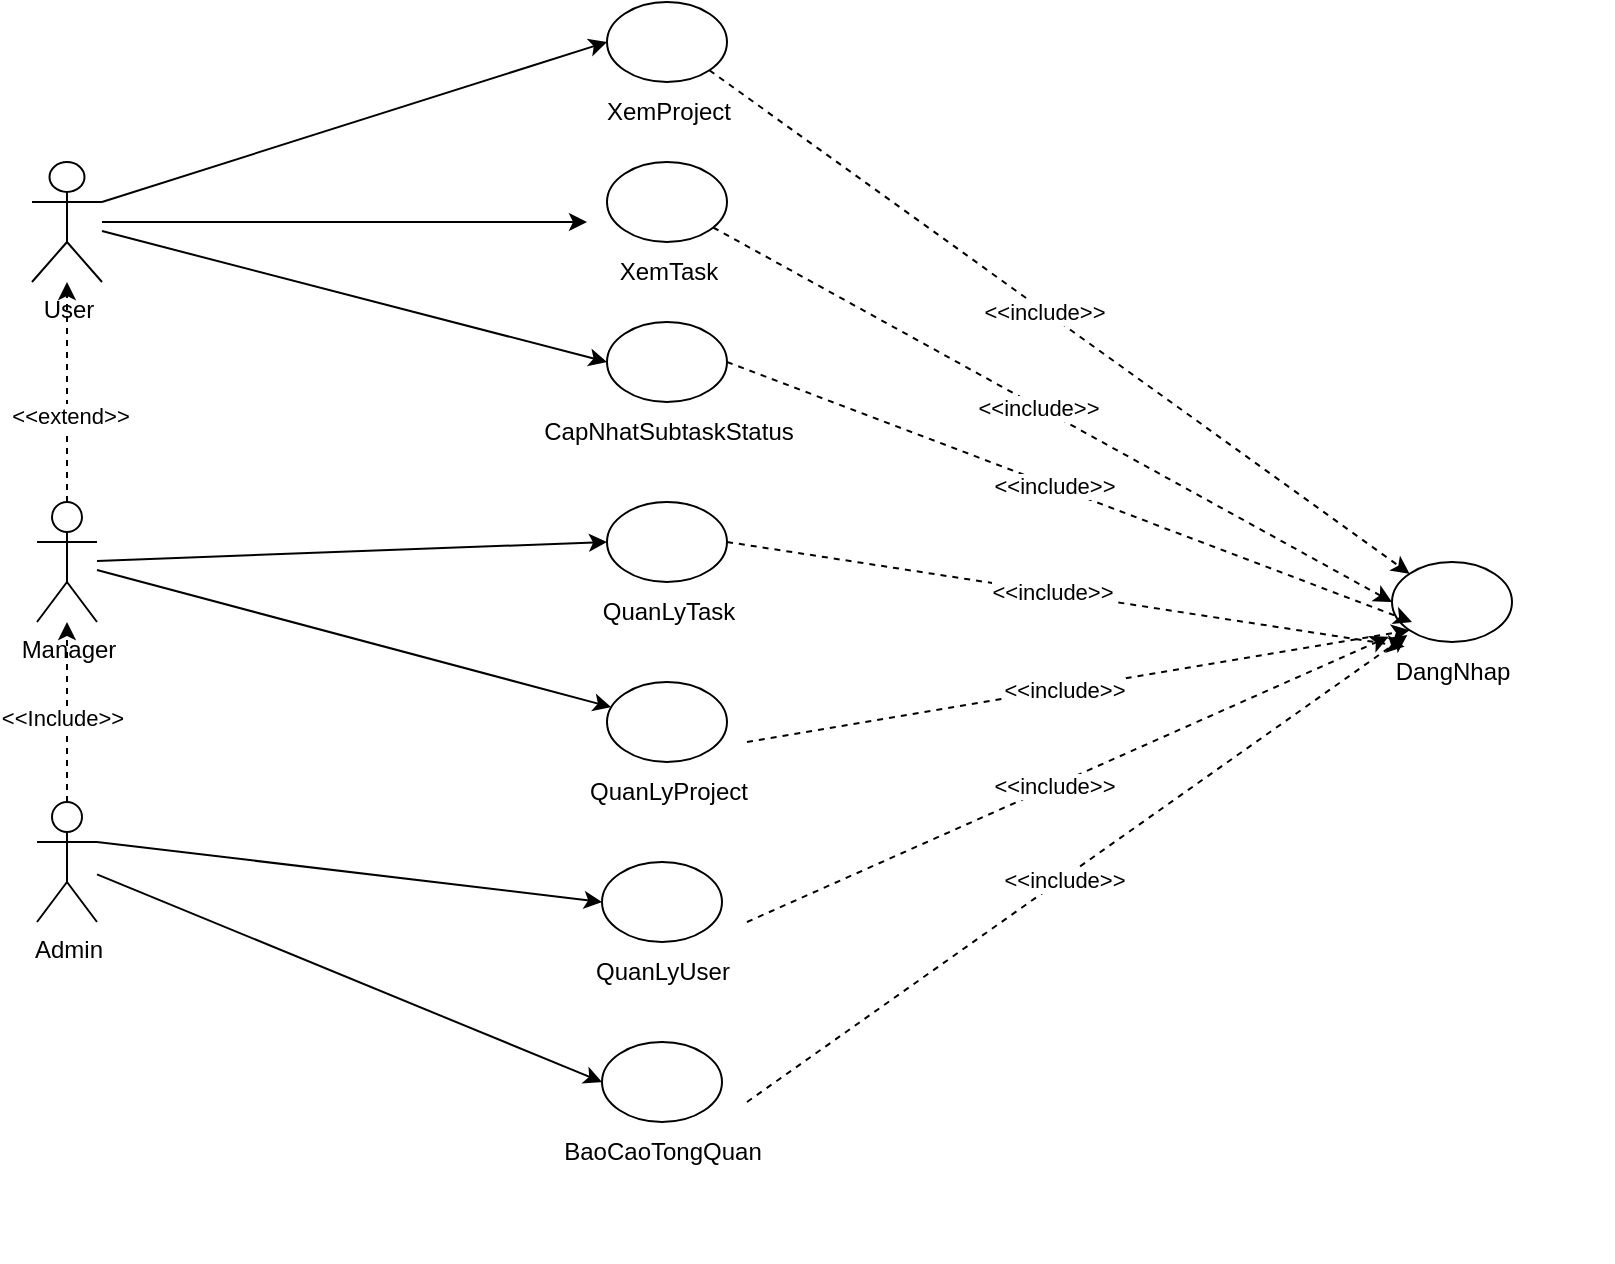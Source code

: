 <mxfile version="26.2.12" pages="6">
  <diagram name="UC Tong Quat" id="9S1R43ozROQuWy4DLPcr">
    <mxGraphModel dx="1228" dy="638" grid="1" gridSize="10" guides="1" tooltips="1" connect="1" arrows="1" fold="1" page="1" pageScale="1" pageWidth="850" pageHeight="1100" math="0" shadow="0">
      <root>
        <mxCell id="0" />
        <mxCell id="1" parent="0" />
        <mxCell id="YaOsJ1xMAbOL_Ha8P3YV-18" value="" style="group" vertex="1" connectable="0" parent="1">
          <mxGeometry x="750" y="320" width="160" height="70" as="geometry" />
        </mxCell>
        <mxCell id="YaOsJ1xMAbOL_Ha8P3YV-19" value="" style="ellipse;whiteSpace=wrap;html=1;" vertex="1" parent="YaOsJ1xMAbOL_Ha8P3YV-18">
          <mxGeometry x="50" width="60" height="40" as="geometry" />
        </mxCell>
        <mxCell id="YaOsJ1xMAbOL_Ha8P3YV-20" value="DangNhap" style="text;html=1;align=center;verticalAlign=middle;resizable=0;points=[];autosize=1;strokeColor=none;fillColor=none;" vertex="1" parent="YaOsJ1xMAbOL_Ha8P3YV-18">
          <mxGeometry x="40" y="40" width="80" height="30" as="geometry" />
        </mxCell>
        <mxCell id="YaOsJ1xMAbOL_Ha8P3YV-8" value="" style="edgeStyle=orthogonalEdgeStyle;rounded=0;orthogonalLoop=1;jettySize=auto;html=1;dashed=1;" edge="1" parent="1" source="YaOsJ1xMAbOL_Ha8P3YV-1" target="YaOsJ1xMAbOL_Ha8P3YV-2">
          <mxGeometry relative="1" as="geometry" />
        </mxCell>
        <mxCell id="YaOsJ1xMAbOL_Ha8P3YV-11" value="&amp;lt;&amp;lt;Include&amp;gt;&amp;gt;" style="edgeLabel;html=1;align=center;verticalAlign=middle;resizable=0;points=[];" vertex="1" connectable="0" parent="YaOsJ1xMAbOL_Ha8P3YV-8">
          <mxGeometry x="-0.067" y="3" relative="1" as="geometry">
            <mxPoint as="offset" />
          </mxGeometry>
        </mxCell>
        <mxCell id="YaOsJ1xMAbOL_Ha8P3YV-1" value="Admin&lt;div&gt;&lt;br&gt;&lt;/div&gt;" style="shape=umlActor;verticalLabelPosition=bottom;verticalAlign=top;html=1;outlineConnect=0;" vertex="1" parent="1">
          <mxGeometry x="122.5" y="440" width="30" height="60" as="geometry" />
        </mxCell>
        <mxCell id="YaOsJ1xMAbOL_Ha8P3YV-9" value="" style="edgeStyle=orthogonalEdgeStyle;rounded=0;orthogonalLoop=1;jettySize=auto;html=1;dashed=1;" edge="1" parent="1" source="YaOsJ1xMAbOL_Ha8P3YV-2" target="YaOsJ1xMAbOL_Ha8P3YV-3">
          <mxGeometry relative="1" as="geometry" />
        </mxCell>
        <mxCell id="YaOsJ1xMAbOL_Ha8P3YV-12" value="&amp;lt;&amp;lt;extend&amp;gt;&amp;gt;" style="edgeLabel;html=1;align=center;verticalAlign=middle;resizable=0;points=[];" vertex="1" connectable="0" parent="YaOsJ1xMAbOL_Ha8P3YV-9">
          <mxGeometry x="-0.222" y="-1" relative="1" as="geometry">
            <mxPoint as="offset" />
          </mxGeometry>
        </mxCell>
        <mxCell id="YaOsJ1xMAbOL_Ha8P3YV-2" value="Manager" style="shape=umlActor;verticalLabelPosition=bottom;verticalAlign=top;html=1;outlineConnect=0;" vertex="1" parent="1">
          <mxGeometry x="122.5" y="290" width="30" height="60" as="geometry" />
        </mxCell>
        <mxCell id="YaOsJ1xMAbOL_Ha8P3YV-3" value="User" style="shape=umlActor;verticalLabelPosition=bottom;verticalAlign=top;html=1;outlineConnect=0;" vertex="1" parent="1">
          <mxGeometry x="120" y="120" width="35" height="60" as="geometry" />
        </mxCell>
        <mxCell id="YaOsJ1xMAbOL_Ha8P3YV-17" value="" style="group;flipH=0;flipV=0;" vertex="1" connectable="0" parent="1">
          <mxGeometry x="357.5" y="40" width="160" height="70" as="geometry" />
        </mxCell>
        <mxCell id="YaOsJ1xMAbOL_Ha8P3YV-15" value="" style="ellipse;whiteSpace=wrap;html=1;" vertex="1" parent="YaOsJ1xMAbOL_Ha8P3YV-17">
          <mxGeometry x="50" width="60" height="40" as="geometry" />
        </mxCell>
        <mxCell id="YaOsJ1xMAbOL_Ha8P3YV-16" value="XemProject" style="text;html=1;align=center;verticalAlign=middle;resizable=0;points=[];autosize=1;strokeColor=none;fillColor=none;" vertex="1" parent="YaOsJ1xMAbOL_Ha8P3YV-17">
          <mxGeometry x="35" y="40" width="90" height="30" as="geometry" />
        </mxCell>
        <mxCell id="YaOsJ1xMAbOL_Ha8P3YV-27" value="" style="group;flipH=0;flipV=0;" vertex="1" connectable="0" parent="1">
          <mxGeometry x="357.5" y="120" width="180" height="70" as="geometry" />
        </mxCell>
        <mxCell id="YaOsJ1xMAbOL_Ha8P3YV-28" value="" style="ellipse;whiteSpace=wrap;html=1;" vertex="1" parent="YaOsJ1xMAbOL_Ha8P3YV-27">
          <mxGeometry x="50" width="60" height="40" as="geometry" />
        </mxCell>
        <mxCell id="YaOsJ1xMAbOL_Ha8P3YV-29" value="XemTask" style="text;html=1;align=center;verticalAlign=middle;resizable=0;points=[];autosize=1;strokeColor=none;fillColor=none;" vertex="1" parent="YaOsJ1xMAbOL_Ha8P3YV-27">
          <mxGeometry x="45" y="40" width="70" height="30" as="geometry" />
        </mxCell>
        <mxCell id="YaOsJ1xMAbOL_Ha8P3YV-33" value="" style="group" vertex="1" connectable="0" parent="1">
          <mxGeometry x="357.5" y="380" width="160" height="70" as="geometry" />
        </mxCell>
        <mxCell id="YaOsJ1xMAbOL_Ha8P3YV-34" value="" style="ellipse;whiteSpace=wrap;html=1;" vertex="1" parent="YaOsJ1xMAbOL_Ha8P3YV-33">
          <mxGeometry x="50" width="60" height="40" as="geometry" />
        </mxCell>
        <mxCell id="YaOsJ1xMAbOL_Ha8P3YV-35" value="QuanLyProject" style="text;html=1;align=center;verticalAlign=middle;resizable=0;points=[];autosize=1;strokeColor=none;fillColor=none;" vertex="1" parent="YaOsJ1xMAbOL_Ha8P3YV-33">
          <mxGeometry x="30" y="40" width="100" height="30" as="geometry" />
        </mxCell>
        <mxCell id="YaOsJ1xMAbOL_Ha8P3YV-39" value="" style="group" vertex="1" connectable="0" parent="1">
          <mxGeometry x="355" y="560" width="160" height="110" as="geometry" />
        </mxCell>
        <mxCell id="YaOsJ1xMAbOL_Ha8P3YV-40" value="" style="ellipse;whiteSpace=wrap;html=1;" vertex="1" parent="YaOsJ1xMAbOL_Ha8P3YV-39">
          <mxGeometry x="50" width="60" height="40" as="geometry" />
        </mxCell>
        <mxCell id="YaOsJ1xMAbOL_Ha8P3YV-41" value="BaoCaoTongQuan" style="text;html=1;align=center;verticalAlign=middle;resizable=0;points=[];autosize=1;strokeColor=none;fillColor=none;" vertex="1" parent="YaOsJ1xMAbOL_Ha8P3YV-39">
          <mxGeometry x="20" y="40" width="120" height="30" as="geometry" />
        </mxCell>
        <mxCell id="YaOsJ1xMAbOL_Ha8P3YV-45" value="" style="group" vertex="1" connectable="0" parent="1">
          <mxGeometry x="357.5" y="290" width="160" height="70" as="geometry" />
        </mxCell>
        <mxCell id="YaOsJ1xMAbOL_Ha8P3YV-46" value="" style="ellipse;whiteSpace=wrap;html=1;" vertex="1" parent="YaOsJ1xMAbOL_Ha8P3YV-45">
          <mxGeometry x="50" width="60" height="40" as="geometry" />
        </mxCell>
        <mxCell id="YaOsJ1xMAbOL_Ha8P3YV-47" value="QuanLyTask" style="text;html=1;align=center;verticalAlign=middle;resizable=0;points=[];autosize=1;strokeColor=none;fillColor=none;" vertex="1" parent="YaOsJ1xMAbOL_Ha8P3YV-45">
          <mxGeometry x="35" y="40" width="90" height="30" as="geometry" />
        </mxCell>
        <mxCell id="YaOsJ1xMAbOL_Ha8P3YV-30" value="" style="group" vertex="1" connectable="0" parent="1">
          <mxGeometry x="355" y="470" width="160" height="70" as="geometry" />
        </mxCell>
        <mxCell id="YaOsJ1xMAbOL_Ha8P3YV-31" value="" style="ellipse;whiteSpace=wrap;html=1;" vertex="1" parent="YaOsJ1xMAbOL_Ha8P3YV-30">
          <mxGeometry x="50" width="60" height="40" as="geometry" />
        </mxCell>
        <mxCell id="YaOsJ1xMAbOL_Ha8P3YV-32" value="QuanLyUser" style="text;html=1;align=center;verticalAlign=middle;resizable=0;points=[];autosize=1;strokeColor=none;fillColor=none;" vertex="1" parent="YaOsJ1xMAbOL_Ha8P3YV-30">
          <mxGeometry x="35" y="40" width="90" height="30" as="geometry" />
        </mxCell>
        <mxCell id="YaOsJ1xMAbOL_Ha8P3YV-53" value="" style="endArrow=classic;html=1;rounded=0;exitX=1;exitY=0.333;exitDx=0;exitDy=0;exitPerimeter=0;" edge="1" parent="1" source="YaOsJ1xMAbOL_Ha8P3YV-3">
          <mxGeometry width="50" height="50" relative="1" as="geometry">
            <mxPoint x="167.5" y="150" as="sourcePoint" />
            <mxPoint x="407.5" y="60" as="targetPoint" />
          </mxGeometry>
        </mxCell>
        <mxCell id="YaOsJ1xMAbOL_Ha8P3YV-54" value="" style="endArrow=classic;html=1;rounded=0;" edge="1" parent="1" source="YaOsJ1xMAbOL_Ha8P3YV-3">
          <mxGeometry width="50" height="50" relative="1" as="geometry">
            <mxPoint x="167.5" y="160" as="sourcePoint" />
            <mxPoint x="397.5" y="150" as="targetPoint" />
          </mxGeometry>
        </mxCell>
        <mxCell id="YaOsJ1xMAbOL_Ha8P3YV-55" value="" style="endArrow=classic;html=1;rounded=0;entryX=0;entryY=0.5;entryDx=0;entryDy=0;" edge="1" parent="1" source="YaOsJ1xMAbOL_Ha8P3YV-2" target="YaOsJ1xMAbOL_Ha8P3YV-46">
          <mxGeometry width="50" height="50" relative="1" as="geometry">
            <mxPoint x="167.5" y="380" as="sourcePoint" />
            <mxPoint x="410" y="410" as="targetPoint" />
          </mxGeometry>
        </mxCell>
        <mxCell id="YaOsJ1xMAbOL_Ha8P3YV-56" value="" style="endArrow=classic;html=1;rounded=0;" edge="1" parent="1" source="YaOsJ1xMAbOL_Ha8P3YV-2" target="YaOsJ1xMAbOL_Ha8P3YV-34">
          <mxGeometry width="50" height="50" relative="1" as="geometry">
            <mxPoint x="167.5" y="390" as="sourcePoint" />
            <mxPoint x="410" y="500" as="targetPoint" />
          </mxGeometry>
        </mxCell>
        <mxCell id="YaOsJ1xMAbOL_Ha8P3YV-59" value="" style="endArrow=classic;html=1;rounded=0;entryX=0;entryY=0.5;entryDx=0;entryDy=0;exitX=1;exitY=0.333;exitDx=0;exitDy=0;exitPerimeter=0;" edge="1" parent="1" source="YaOsJ1xMAbOL_Ha8P3YV-1" target="YaOsJ1xMAbOL_Ha8P3YV-31">
          <mxGeometry width="50" height="50" relative="1" as="geometry">
            <mxPoint x="157.5" y="640" as="sourcePoint" />
            <mxPoint x="397.5" y="590" as="targetPoint" />
          </mxGeometry>
        </mxCell>
        <mxCell id="YaOsJ1xMAbOL_Ha8P3YV-60" value="" style="endArrow=classic;html=1;rounded=0;entryX=0;entryY=0.5;entryDx=0;entryDy=0;" edge="1" parent="1" source="YaOsJ1xMAbOL_Ha8P3YV-1" target="YaOsJ1xMAbOL_Ha8P3YV-40">
          <mxGeometry width="50" height="50" relative="1" as="geometry">
            <mxPoint x="157.5" y="650" as="sourcePoint" />
            <mxPoint x="387.5" y="690" as="targetPoint" />
          </mxGeometry>
        </mxCell>
        <mxCell id="YaOsJ1xMAbOL_Ha8P3YV-61" value="" style="endArrow=classic;html=1;rounded=0;dashed=1;entryX=0;entryY=0;entryDx=0;entryDy=0;exitX=1;exitY=1;exitDx=0;exitDy=0;" edge="1" parent="1" source="YaOsJ1xMAbOL_Ha8P3YV-15" target="YaOsJ1xMAbOL_Ha8P3YV-19">
          <mxGeometry width="50" height="50" relative="1" as="geometry">
            <mxPoint x="477.5" y="70" as="sourcePoint" />
            <mxPoint x="717.5" y="360" as="targetPoint" />
          </mxGeometry>
        </mxCell>
        <mxCell id="YaOsJ1xMAbOL_Ha8P3YV-63" value="&amp;lt;&amp;lt;include&amp;gt;&amp;gt;" style="edgeLabel;html=1;align=center;verticalAlign=middle;resizable=0;points=[];" vertex="1" connectable="0" parent="YaOsJ1xMAbOL_Ha8P3YV-61">
          <mxGeometry x="-0.044" relative="1" as="geometry">
            <mxPoint as="offset" />
          </mxGeometry>
        </mxCell>
        <mxCell id="YaOsJ1xMAbOL_Ha8P3YV-64" value="" style="endArrow=classic;html=1;rounded=0;dashed=1;entryX=0;entryY=0.5;entryDx=0;entryDy=0;" edge="1" parent="1" source="YaOsJ1xMAbOL_Ha8P3YV-28" target="YaOsJ1xMAbOL_Ha8P3YV-19">
          <mxGeometry width="50" height="50" relative="1" as="geometry">
            <mxPoint x="477.5" y="140" as="sourcePoint" />
            <mxPoint x="727.5" y="370" as="targetPoint" />
          </mxGeometry>
        </mxCell>
        <mxCell id="YaOsJ1xMAbOL_Ha8P3YV-65" value="&amp;lt;&amp;lt;include&amp;gt;&amp;gt;" style="edgeLabel;html=1;align=center;verticalAlign=middle;resizable=0;points=[];" vertex="1" connectable="0" parent="YaOsJ1xMAbOL_Ha8P3YV-64">
          <mxGeometry x="-0.044" relative="1" as="geometry">
            <mxPoint as="offset" />
          </mxGeometry>
        </mxCell>
        <mxCell id="YaOsJ1xMAbOL_Ha8P3YV-70" value="" style="endArrow=classic;html=1;rounded=0;dashed=1;entryX=0;entryY=1;entryDx=0;entryDy=0;" edge="1" parent="1" target="YaOsJ1xMAbOL_Ha8P3YV-19">
          <mxGeometry width="50" height="50" relative="1" as="geometry">
            <mxPoint x="477.5" y="410" as="sourcePoint" />
            <mxPoint x="757.5" y="400" as="targetPoint" />
          </mxGeometry>
        </mxCell>
        <mxCell id="YaOsJ1xMAbOL_Ha8P3YV-71" value="&amp;lt;&amp;lt;include&amp;gt;&amp;gt;" style="edgeLabel;html=1;align=center;verticalAlign=middle;resizable=0;points=[];" vertex="1" connectable="0" parent="YaOsJ1xMAbOL_Ha8P3YV-70">
          <mxGeometry x="-0.044" relative="1" as="geometry">
            <mxPoint as="offset" />
          </mxGeometry>
        </mxCell>
        <mxCell id="YaOsJ1xMAbOL_Ha8P3YV-72" value="" style="endArrow=classic;html=1;rounded=0;dashed=1;entryX=0.103;entryY=-0.086;entryDx=0;entryDy=0;entryPerimeter=0;" edge="1" parent="1" target="YaOsJ1xMAbOL_Ha8P3YV-20">
          <mxGeometry width="50" height="50" relative="1" as="geometry">
            <mxPoint x="477.5" y="500" as="sourcePoint" />
            <mxPoint x="767.5" y="410" as="targetPoint" />
          </mxGeometry>
        </mxCell>
        <mxCell id="YaOsJ1xMAbOL_Ha8P3YV-73" value="&amp;lt;&amp;lt;include&amp;gt;&amp;gt;" style="edgeLabel;html=1;align=center;verticalAlign=middle;resizable=0;points=[];" vertex="1" connectable="0" parent="YaOsJ1xMAbOL_Ha8P3YV-72">
          <mxGeometry x="-0.044" relative="1" as="geometry">
            <mxPoint as="offset" />
          </mxGeometry>
        </mxCell>
        <mxCell id="YaOsJ1xMAbOL_Ha8P3YV-74" value="" style="endArrow=classic;html=1;rounded=0;dashed=1;entryX=0.221;entryY=-0.118;entryDx=0;entryDy=0;entryPerimeter=0;" edge="1" parent="1" target="YaOsJ1xMAbOL_Ha8P3YV-20">
          <mxGeometry width="50" height="50" relative="1" as="geometry">
            <mxPoint x="477.5" y="590" as="sourcePoint" />
            <mxPoint x="777.5" y="420" as="targetPoint" />
          </mxGeometry>
        </mxCell>
        <mxCell id="YaOsJ1xMAbOL_Ha8P3YV-75" value="&amp;lt;&amp;lt;include&amp;gt;&amp;gt;" style="edgeLabel;html=1;align=center;verticalAlign=middle;resizable=0;points=[];" vertex="1" connectable="0" parent="YaOsJ1xMAbOL_Ha8P3YV-74">
          <mxGeometry x="-0.044" relative="1" as="geometry">
            <mxPoint as="offset" />
          </mxGeometry>
        </mxCell>
        <mxCell id="YaOsJ1xMAbOL_Ha8P3YV-76" value="" style="endArrow=classic;html=1;rounded=0;dashed=1;entryX=0.204;entryY=0.078;entryDx=0;entryDy=0;entryPerimeter=0;exitX=1;exitY=0.5;exitDx=0;exitDy=0;" edge="1" parent="1" source="YaOsJ1xMAbOL_Ha8P3YV-46" target="YaOsJ1xMAbOL_Ha8P3YV-20">
          <mxGeometry width="50" height="50" relative="1" as="geometry">
            <mxPoint x="477.5" y="680.941" as="sourcePoint" />
            <mxPoint x="787.5" y="430" as="targetPoint" />
          </mxGeometry>
        </mxCell>
        <mxCell id="YaOsJ1xMAbOL_Ha8P3YV-77" value="&amp;lt;&amp;lt;include&amp;gt;&amp;gt;" style="edgeLabel;html=1;align=center;verticalAlign=middle;resizable=0;points=[];" vertex="1" connectable="0" parent="YaOsJ1xMAbOL_Ha8P3YV-76">
          <mxGeometry x="-0.044" relative="1" as="geometry">
            <mxPoint as="offset" />
          </mxGeometry>
        </mxCell>
        <mxCell id="x5jWwlEajEEI2-2rpGKw-1" value="" style="group;flipH=0;flipV=0;" vertex="1" connectable="0" parent="1">
          <mxGeometry x="357.5" y="200" width="180" height="70" as="geometry" />
        </mxCell>
        <mxCell id="x5jWwlEajEEI2-2rpGKw-2" value="" style="ellipse;whiteSpace=wrap;html=1;" vertex="1" parent="x5jWwlEajEEI2-2rpGKw-1">
          <mxGeometry x="50" width="60" height="40" as="geometry" />
        </mxCell>
        <mxCell id="x5jWwlEajEEI2-2rpGKw-3" value="CapNhatSubtaskStatus" style="text;html=1;align=center;verticalAlign=middle;resizable=0;points=[];autosize=1;strokeColor=none;fillColor=none;" vertex="1" parent="x5jWwlEajEEI2-2rpGKw-1">
          <mxGeometry x="5" y="40" width="150" height="30" as="geometry" />
        </mxCell>
        <mxCell id="x5jWwlEajEEI2-2rpGKw-4" value="" style="endArrow=classic;html=1;rounded=0;dashed=1;entryX=0;entryY=0.5;entryDx=0;entryDy=0;exitX=1;exitY=0.5;exitDx=0;exitDy=0;" edge="1" parent="1" source="x5jWwlEajEEI2-2rpGKw-2">
          <mxGeometry width="50" height="50" relative="1" as="geometry">
            <mxPoint x="471" y="163" as="sourcePoint" />
            <mxPoint x="810" y="350" as="targetPoint" />
          </mxGeometry>
        </mxCell>
        <mxCell id="x5jWwlEajEEI2-2rpGKw-5" value="&amp;lt;&amp;lt;include&amp;gt;&amp;gt;" style="edgeLabel;html=1;align=center;verticalAlign=middle;resizable=0;points=[];" vertex="1" connectable="0" parent="x5jWwlEajEEI2-2rpGKw-4">
          <mxGeometry x="-0.044" relative="1" as="geometry">
            <mxPoint as="offset" />
          </mxGeometry>
        </mxCell>
        <mxCell id="x5jWwlEajEEI2-2rpGKw-6" value="" style="endArrow=classic;html=1;rounded=0;entryX=0;entryY=0.5;entryDx=0;entryDy=0;" edge="1" parent="1" source="YaOsJ1xMAbOL_Ha8P3YV-3" target="x5jWwlEajEEI2-2rpGKw-2">
          <mxGeometry width="50" height="50" relative="1" as="geometry">
            <mxPoint x="165" y="160" as="sourcePoint" />
            <mxPoint x="407.5" y="160" as="targetPoint" />
          </mxGeometry>
        </mxCell>
      </root>
    </mxGraphModel>
  </diagram>
  <diagram id="GndlO12IzU0oHpE4Z7Wi" name="UC Chinh">
    <mxGraphModel dx="1044" dy="542" grid="1" gridSize="10" guides="1" tooltips="1" connect="1" arrows="1" fold="1" page="1" pageScale="1" pageWidth="850" pageHeight="1100" math="0" shadow="0">
      <root>
        <mxCell id="0" />
        <mxCell id="1" parent="0" />
        <mxCell id="INsdZp5M9OVW3Z2ed78_-1" value="" style="group" vertex="1" connectable="0" parent="1">
          <mxGeometry x="770" y="200" width="160" height="70" as="geometry" />
        </mxCell>
        <mxCell id="INsdZp5M9OVW3Z2ed78_-2" value="" style="ellipse;whiteSpace=wrap;html=1;" vertex="1" parent="INsdZp5M9OVW3Z2ed78_-1">
          <mxGeometry x="50" width="60" height="40" as="geometry" />
        </mxCell>
        <mxCell id="INsdZp5M9OVW3Z2ed78_-3" value="DangNhap" style="text;html=1;align=center;verticalAlign=middle;resizable=0;points=[];autosize=1;strokeColor=none;fillColor=none;" vertex="1" parent="INsdZp5M9OVW3Z2ed78_-1">
          <mxGeometry x="40" y="40" width="80" height="30" as="geometry" />
        </mxCell>
        <mxCell id="INsdZp5M9OVW3Z2ed78_-5" value="Admin&lt;div&gt;&lt;br&gt;&lt;/div&gt;" style="shape=umlActor;verticalLabelPosition=bottom;verticalAlign=top;html=1;outlineConnect=0;" vertex="1" parent="1">
          <mxGeometry x="119.5" y="300" width="30" height="60" as="geometry" />
        </mxCell>
        <mxCell id="INsdZp5M9OVW3Z2ed78_-6" value="Manager" style="shape=umlActor;verticalLabelPosition=bottom;verticalAlign=top;html=1;outlineConnect=0;" vertex="1" parent="1">
          <mxGeometry x="119.5" y="130" width="30" height="60" as="geometry" />
        </mxCell>
        <mxCell id="INsdZp5M9OVW3Z2ed78_-7" value="" style="group" vertex="1" connectable="0" parent="1">
          <mxGeometry x="357.5" y="190" width="160" height="70" as="geometry" />
        </mxCell>
        <mxCell id="INsdZp5M9OVW3Z2ed78_-8" value="" style="ellipse;whiteSpace=wrap;html=1;" vertex="1" parent="INsdZp5M9OVW3Z2ed78_-7">
          <mxGeometry x="50" width="60" height="40" as="geometry" />
        </mxCell>
        <mxCell id="INsdZp5M9OVW3Z2ed78_-9" value="QuanLyProject" style="text;html=1;align=center;verticalAlign=middle;resizable=0;points=[];autosize=1;strokeColor=none;fillColor=none;" vertex="1" parent="INsdZp5M9OVW3Z2ed78_-7">
          <mxGeometry x="30" y="40" width="100" height="30" as="geometry" />
        </mxCell>
        <mxCell id="INsdZp5M9OVW3Z2ed78_-10" value="" style="group" vertex="1" connectable="0" parent="1">
          <mxGeometry x="355" y="350" width="160" height="110" as="geometry" />
        </mxCell>
        <mxCell id="INsdZp5M9OVW3Z2ed78_-11" value="" style="ellipse;whiteSpace=wrap;html=1;" vertex="1" parent="INsdZp5M9OVW3Z2ed78_-10">
          <mxGeometry x="50" width="60" height="40" as="geometry" />
        </mxCell>
        <mxCell id="INsdZp5M9OVW3Z2ed78_-12" value="BaoCaoTongQuan" style="text;html=1;align=center;verticalAlign=middle;resizable=0;points=[];autosize=1;strokeColor=none;fillColor=none;" vertex="1" parent="INsdZp5M9OVW3Z2ed78_-10">
          <mxGeometry x="20" y="40" width="120" height="30" as="geometry" />
        </mxCell>
        <mxCell id="INsdZp5M9OVW3Z2ed78_-13" value="" style="group" vertex="1" connectable="0" parent="1">
          <mxGeometry x="357.5" y="100" width="160" height="70" as="geometry" />
        </mxCell>
        <mxCell id="INsdZp5M9OVW3Z2ed78_-14" value="" style="ellipse;whiteSpace=wrap;html=1;" vertex="1" parent="INsdZp5M9OVW3Z2ed78_-13">
          <mxGeometry x="50" width="60" height="40" as="geometry" />
        </mxCell>
        <mxCell id="INsdZp5M9OVW3Z2ed78_-15" value="QuanLyTask" style="text;html=1;align=center;verticalAlign=middle;resizable=0;points=[];autosize=1;strokeColor=none;fillColor=none;" vertex="1" parent="INsdZp5M9OVW3Z2ed78_-13">
          <mxGeometry x="35" y="40" width="90" height="30" as="geometry" />
        </mxCell>
        <mxCell id="INsdZp5M9OVW3Z2ed78_-16" value="" style="group" vertex="1" connectable="0" parent="1">
          <mxGeometry x="355" y="280" width="160" height="70" as="geometry" />
        </mxCell>
        <mxCell id="INsdZp5M9OVW3Z2ed78_-17" value="" style="ellipse;whiteSpace=wrap;html=1;" vertex="1" parent="INsdZp5M9OVW3Z2ed78_-16">
          <mxGeometry x="50" width="60" height="40" as="geometry" />
        </mxCell>
        <mxCell id="INsdZp5M9OVW3Z2ed78_-18" value="QuanLyUser" style="text;html=1;align=center;verticalAlign=middle;resizable=0;points=[];autosize=1;strokeColor=none;fillColor=none;" vertex="1" parent="INsdZp5M9OVW3Z2ed78_-16">
          <mxGeometry x="35" y="40" width="90" height="30" as="geometry" />
        </mxCell>
        <mxCell id="INsdZp5M9OVW3Z2ed78_-19" value="" style="endArrow=classic;html=1;rounded=0;entryX=0;entryY=0.5;entryDx=0;entryDy=0;" edge="1" parent="1" source="INsdZp5M9OVW3Z2ed78_-6" target="INsdZp5M9OVW3Z2ed78_-14">
          <mxGeometry width="50" height="50" relative="1" as="geometry">
            <mxPoint x="167.5" y="190" as="sourcePoint" />
            <mxPoint x="410" y="220" as="targetPoint" />
          </mxGeometry>
        </mxCell>
        <mxCell id="INsdZp5M9OVW3Z2ed78_-20" value="" style="endArrow=classic;html=1;rounded=0;" edge="1" parent="1" source="INsdZp5M9OVW3Z2ed78_-6" target="INsdZp5M9OVW3Z2ed78_-8">
          <mxGeometry width="50" height="50" relative="1" as="geometry">
            <mxPoint x="167.5" y="200" as="sourcePoint" />
            <mxPoint x="410" y="310" as="targetPoint" />
          </mxGeometry>
        </mxCell>
        <mxCell id="INsdZp5M9OVW3Z2ed78_-21" value="" style="endArrow=classic;html=1;rounded=0;entryX=0;entryY=0.5;entryDx=0;entryDy=0;exitX=1;exitY=0.333;exitDx=0;exitDy=0;exitPerimeter=0;" edge="1" parent="1" source="INsdZp5M9OVW3Z2ed78_-5" target="INsdZp5M9OVW3Z2ed78_-17">
          <mxGeometry width="50" height="50" relative="1" as="geometry">
            <mxPoint x="157.5" y="450" as="sourcePoint" />
            <mxPoint x="397.5" y="400" as="targetPoint" />
          </mxGeometry>
        </mxCell>
        <mxCell id="INsdZp5M9OVW3Z2ed78_-22" value="" style="endArrow=classic;html=1;rounded=0;entryX=0;entryY=0.5;entryDx=0;entryDy=0;" edge="1" parent="1" source="INsdZp5M9OVW3Z2ed78_-5" target="INsdZp5M9OVW3Z2ed78_-11">
          <mxGeometry width="50" height="50" relative="1" as="geometry">
            <mxPoint x="157.5" y="460" as="sourcePoint" />
            <mxPoint x="387.5" y="500" as="targetPoint" />
          </mxGeometry>
        </mxCell>
        <mxCell id="INsdZp5M9OVW3Z2ed78_-23" value="" style="endArrow=classic;html=1;rounded=0;dashed=1;entryX=0;entryY=1;entryDx=0;entryDy=0;" edge="1" parent="1" target="INsdZp5M9OVW3Z2ed78_-2">
          <mxGeometry width="50" height="50" relative="1" as="geometry">
            <mxPoint x="477.5" y="220" as="sourcePoint" />
            <mxPoint x="757.5" y="210" as="targetPoint" />
          </mxGeometry>
        </mxCell>
        <mxCell id="INsdZp5M9OVW3Z2ed78_-24" value="&amp;lt;&amp;lt;include&amp;gt;&amp;gt;" style="edgeLabel;html=1;align=center;verticalAlign=middle;resizable=0;points=[];" vertex="1" connectable="0" parent="INsdZp5M9OVW3Z2ed78_-23">
          <mxGeometry x="-0.044" relative="1" as="geometry">
            <mxPoint as="offset" />
          </mxGeometry>
        </mxCell>
        <mxCell id="INsdZp5M9OVW3Z2ed78_-25" value="" style="endArrow=classic;html=1;rounded=0;dashed=1;entryX=0.103;entryY=-0.086;entryDx=0;entryDy=0;entryPerimeter=0;" edge="1" parent="1" target="INsdZp5M9OVW3Z2ed78_-3">
          <mxGeometry width="50" height="50" relative="1" as="geometry">
            <mxPoint x="477.5" y="310" as="sourcePoint" />
            <mxPoint x="767.5" y="220" as="targetPoint" />
          </mxGeometry>
        </mxCell>
        <mxCell id="INsdZp5M9OVW3Z2ed78_-26" value="&amp;lt;&amp;lt;include&amp;gt;&amp;gt;" style="edgeLabel;html=1;align=center;verticalAlign=middle;resizable=0;points=[];" vertex="1" connectable="0" parent="INsdZp5M9OVW3Z2ed78_-25">
          <mxGeometry x="-0.044" relative="1" as="geometry">
            <mxPoint as="offset" />
          </mxGeometry>
        </mxCell>
        <mxCell id="INsdZp5M9OVW3Z2ed78_-27" value="" style="endArrow=classic;html=1;rounded=0;dashed=1;entryX=0.221;entryY=-0.118;entryDx=0;entryDy=0;entryPerimeter=0;exitX=1;exitY=0.5;exitDx=0;exitDy=0;" edge="1" parent="1" target="INsdZp5M9OVW3Z2ed78_-3" source="INsdZp5M9OVW3Z2ed78_-11">
          <mxGeometry width="50" height="50" relative="1" as="geometry">
            <mxPoint x="477.5" y="400" as="sourcePoint" />
            <mxPoint x="777.5" y="230" as="targetPoint" />
          </mxGeometry>
        </mxCell>
        <mxCell id="INsdZp5M9OVW3Z2ed78_-28" value="&amp;lt;&amp;lt;include&amp;gt;&amp;gt;" style="edgeLabel;html=1;align=center;verticalAlign=middle;resizable=0;points=[];" vertex="1" connectable="0" parent="INsdZp5M9OVW3Z2ed78_-27">
          <mxGeometry x="-0.044" relative="1" as="geometry">
            <mxPoint as="offset" />
          </mxGeometry>
        </mxCell>
        <mxCell id="INsdZp5M9OVW3Z2ed78_-31" value="" style="endArrow=classic;html=1;rounded=0;dashed=1;entryX=0.02;entryY=0.715;entryDx=0;entryDy=0;entryPerimeter=0;" edge="1" parent="1" source="INsdZp5M9OVW3Z2ed78_-14" target="INsdZp5M9OVW3Z2ed78_-2">
          <mxGeometry width="50" height="50" relative="1" as="geometry">
            <mxPoint x="487.5" y="230" as="sourcePoint" />
            <mxPoint x="819" y="174" as="targetPoint" />
          </mxGeometry>
        </mxCell>
        <mxCell id="INsdZp5M9OVW3Z2ed78_-32" value="&amp;lt;&amp;lt;include&amp;gt;&amp;gt;" style="edgeLabel;html=1;align=center;verticalAlign=middle;resizable=0;points=[];" vertex="1" connectable="0" parent="INsdZp5M9OVW3Z2ed78_-31">
          <mxGeometry x="-0.044" relative="1" as="geometry">
            <mxPoint as="offset" />
          </mxGeometry>
        </mxCell>
        <mxCell id="UT14cDBNeasm9pV6VDeX-1" value="" style="edgeStyle=orthogonalEdgeStyle;rounded=0;orthogonalLoop=1;jettySize=auto;html=1;dashed=1;exitX=0.5;exitY=0;exitDx=0;exitDy=0;exitPerimeter=0;" edge="1" parent="1" source="INsdZp5M9OVW3Z2ed78_-5" target="INsdZp5M9OVW3Z2ed78_-6">
          <mxGeometry relative="1" as="geometry">
            <mxPoint x="134" y="260" as="sourcePoint" />
            <mxPoint x="134" y="170" as="targetPoint" />
          </mxGeometry>
        </mxCell>
        <mxCell id="UT14cDBNeasm9pV6VDeX-2" value="&amp;lt;&amp;lt;Include&amp;gt;&amp;gt;" style="edgeLabel;html=1;align=center;verticalAlign=middle;resizable=0;points=[];" vertex="1" connectable="0" parent="UT14cDBNeasm9pV6VDeX-1">
          <mxGeometry x="-0.067" y="3" relative="1" as="geometry">
            <mxPoint as="offset" />
          </mxGeometry>
        </mxCell>
      </root>
    </mxGraphModel>
  </diagram>
  <diagram id="1EMdAqf8j8QWKOsfTSe6" name="UC Thu Cap">
    <mxGraphModel dx="1044" dy="542" grid="1" gridSize="10" guides="1" tooltips="1" connect="1" arrows="1" fold="1" page="1" pageScale="1" pageWidth="850" pageHeight="1100" math="0" shadow="0">
      <root>
        <mxCell id="0" />
        <mxCell id="1" parent="0" />
        <mxCell id="X-BJq50M-NFpvbiij6tk-1" value="" style="group" vertex="1" connectable="0" parent="1">
          <mxGeometry x="610" y="130" width="160" height="70" as="geometry" />
        </mxCell>
        <mxCell id="X-BJq50M-NFpvbiij6tk-2" value="" style="ellipse;whiteSpace=wrap;html=1;" vertex="1" parent="X-BJq50M-NFpvbiij6tk-1">
          <mxGeometry x="50" width="60" height="40" as="geometry" />
        </mxCell>
        <mxCell id="X-BJq50M-NFpvbiij6tk-3" value="DangNhap" style="text;html=1;align=center;verticalAlign=middle;resizable=0;points=[];autosize=1;strokeColor=none;fillColor=none;" vertex="1" parent="X-BJq50M-NFpvbiij6tk-1">
          <mxGeometry x="40" y="40" width="80" height="30" as="geometry" />
        </mxCell>
        <mxCell id="X-BJq50M-NFpvbiij6tk-4" value="User" style="shape=umlActor;verticalLabelPosition=bottom;verticalAlign=top;html=1;outlineConnect=0;" vertex="1" parent="1">
          <mxGeometry x="120" y="120" width="35" height="60" as="geometry" />
        </mxCell>
        <mxCell id="X-BJq50M-NFpvbiij6tk-5" value="" style="group;flipH=0;flipV=0;" vertex="1" connectable="0" parent="1">
          <mxGeometry x="357.5" y="40" width="160" height="70" as="geometry" />
        </mxCell>
        <mxCell id="X-BJq50M-NFpvbiij6tk-6" value="" style="ellipse;whiteSpace=wrap;html=1;" vertex="1" parent="X-BJq50M-NFpvbiij6tk-5">
          <mxGeometry x="50" width="60" height="40" as="geometry" />
        </mxCell>
        <mxCell id="X-BJq50M-NFpvbiij6tk-7" value="XemProject" style="text;html=1;align=center;verticalAlign=middle;resizable=0;points=[];autosize=1;strokeColor=none;fillColor=none;" vertex="1" parent="X-BJq50M-NFpvbiij6tk-5">
          <mxGeometry x="35" y="40" width="90" height="30" as="geometry" />
        </mxCell>
        <mxCell id="X-BJq50M-NFpvbiij6tk-8" value="" style="group;flipH=0;flipV=0;" vertex="1" connectable="0" parent="1">
          <mxGeometry x="357.5" y="120" width="180" height="70" as="geometry" />
        </mxCell>
        <mxCell id="X-BJq50M-NFpvbiij6tk-9" value="" style="ellipse;whiteSpace=wrap;html=1;" vertex="1" parent="X-BJq50M-NFpvbiij6tk-8">
          <mxGeometry x="50" width="60" height="40" as="geometry" />
        </mxCell>
        <mxCell id="X-BJq50M-NFpvbiij6tk-10" value="XemTask" style="text;html=1;align=center;verticalAlign=middle;resizable=0;points=[];autosize=1;strokeColor=none;fillColor=none;" vertex="1" parent="X-BJq50M-NFpvbiij6tk-8">
          <mxGeometry x="45" y="40" width="70" height="30" as="geometry" />
        </mxCell>
        <mxCell id="X-BJq50M-NFpvbiij6tk-11" value="" style="endArrow=classic;html=1;rounded=0;exitX=1;exitY=0.333;exitDx=0;exitDy=0;exitPerimeter=0;" edge="1" parent="1" source="X-BJq50M-NFpvbiij6tk-4">
          <mxGeometry width="50" height="50" relative="1" as="geometry">
            <mxPoint x="167.5" y="150" as="sourcePoint" />
            <mxPoint x="407.5" y="60" as="targetPoint" />
          </mxGeometry>
        </mxCell>
        <mxCell id="X-BJq50M-NFpvbiij6tk-12" value="" style="endArrow=classic;html=1;rounded=0;" edge="1" parent="1" source="X-BJq50M-NFpvbiij6tk-4">
          <mxGeometry width="50" height="50" relative="1" as="geometry">
            <mxPoint x="167.5" y="160" as="sourcePoint" />
            <mxPoint x="397.5" y="150" as="targetPoint" />
          </mxGeometry>
        </mxCell>
        <mxCell id="X-BJq50M-NFpvbiij6tk-13" value="" style="endArrow=classic;html=1;rounded=0;dashed=1;entryX=0;entryY=0;entryDx=0;entryDy=0;exitX=1;exitY=1;exitDx=0;exitDy=0;" edge="1" parent="1" source="X-BJq50M-NFpvbiij6tk-6" target="X-BJq50M-NFpvbiij6tk-2">
          <mxGeometry width="50" height="50" relative="1" as="geometry">
            <mxPoint x="477.5" y="70" as="sourcePoint" />
            <mxPoint x="717.5" y="360" as="targetPoint" />
          </mxGeometry>
        </mxCell>
        <mxCell id="X-BJq50M-NFpvbiij6tk-14" value="&amp;lt;&amp;lt;include&amp;gt;&amp;gt;" style="edgeLabel;html=1;align=center;verticalAlign=middle;resizable=0;points=[];" vertex="1" connectable="0" parent="X-BJq50M-NFpvbiij6tk-13">
          <mxGeometry x="-0.044" relative="1" as="geometry">
            <mxPoint as="offset" />
          </mxGeometry>
        </mxCell>
        <mxCell id="X-BJq50M-NFpvbiij6tk-15" value="" style="endArrow=classic;html=1;rounded=0;dashed=1;entryX=0;entryY=0.5;entryDx=0;entryDy=0;" edge="1" parent="1" source="X-BJq50M-NFpvbiij6tk-9" target="X-BJq50M-NFpvbiij6tk-2">
          <mxGeometry width="50" height="50" relative="1" as="geometry">
            <mxPoint x="477.5" y="140" as="sourcePoint" />
            <mxPoint x="727.5" y="370" as="targetPoint" />
          </mxGeometry>
        </mxCell>
        <mxCell id="X-BJq50M-NFpvbiij6tk-16" value="&amp;lt;&amp;lt;include&amp;gt;&amp;gt;" style="edgeLabel;html=1;align=center;verticalAlign=middle;resizable=0;points=[];" vertex="1" connectable="0" parent="X-BJq50M-NFpvbiij6tk-15">
          <mxGeometry x="-0.044" relative="1" as="geometry">
            <mxPoint as="offset" />
          </mxGeometry>
        </mxCell>
        <mxCell id="X-BJq50M-NFpvbiij6tk-17" value="" style="group;flipH=0;flipV=0;" vertex="1" connectable="0" parent="1">
          <mxGeometry x="357.5" y="200" width="180" height="70" as="geometry" />
        </mxCell>
        <mxCell id="X-BJq50M-NFpvbiij6tk-18" value="" style="ellipse;whiteSpace=wrap;html=1;" vertex="1" parent="X-BJq50M-NFpvbiij6tk-17">
          <mxGeometry x="50" width="60" height="40" as="geometry" />
        </mxCell>
        <mxCell id="X-BJq50M-NFpvbiij6tk-19" value="CapNhatSubtaskStatus" style="text;html=1;align=center;verticalAlign=middle;resizable=0;points=[];autosize=1;strokeColor=none;fillColor=none;" vertex="1" parent="X-BJq50M-NFpvbiij6tk-17">
          <mxGeometry x="5" y="40" width="150" height="30" as="geometry" />
        </mxCell>
        <mxCell id="X-BJq50M-NFpvbiij6tk-20" value="" style="endArrow=classic;html=1;rounded=0;dashed=1;exitX=1;exitY=0.5;exitDx=0;exitDy=0;" edge="1" parent="1" source="X-BJq50M-NFpvbiij6tk-18" target="X-BJq50M-NFpvbiij6tk-2">
          <mxGeometry width="50" height="50" relative="1" as="geometry">
            <mxPoint x="471" y="163" as="sourcePoint" />
            <mxPoint x="810" y="350" as="targetPoint" />
          </mxGeometry>
        </mxCell>
        <mxCell id="X-BJq50M-NFpvbiij6tk-21" value="&amp;lt;&amp;lt;include&amp;gt;&amp;gt;" style="edgeLabel;html=1;align=center;verticalAlign=middle;resizable=0;points=[];" vertex="1" connectable="0" parent="X-BJq50M-NFpvbiij6tk-20">
          <mxGeometry x="-0.044" relative="1" as="geometry">
            <mxPoint as="offset" />
          </mxGeometry>
        </mxCell>
        <mxCell id="X-BJq50M-NFpvbiij6tk-22" value="" style="endArrow=classic;html=1;rounded=0;entryX=0;entryY=0.5;entryDx=0;entryDy=0;" edge="1" parent="1" source="X-BJq50M-NFpvbiij6tk-4" target="X-BJq50M-NFpvbiij6tk-18">
          <mxGeometry width="50" height="50" relative="1" as="geometry">
            <mxPoint x="165" y="160" as="sourcePoint" />
            <mxPoint x="407.5" y="160" as="targetPoint" />
          </mxGeometry>
        </mxCell>
      </root>
    </mxGraphModel>
  </diagram>
  <diagram id="nK-eD9GpoD8fTSyvs_Df" name="UC Admin">
    <mxGraphModel dx="1044" dy="542" grid="1" gridSize="10" guides="1" tooltips="1" connect="1" arrows="1" fold="1" page="1" pageScale="1" pageWidth="850" pageHeight="1100" math="0" shadow="0">
      <root>
        <mxCell id="0" />
        <mxCell id="1" parent="0" />
        <mxCell id="8tLfGsOeBeJoAwakbF9H-1" value="" style="group" vertex="1" connectable="0" parent="1">
          <mxGeometry x="160" y="770" width="575" height="340" as="geometry" />
        </mxCell>
        <mxCell id="8tLfGsOeBeJoAwakbF9H-2" value="Admin&lt;div&gt;&lt;br&gt;&lt;/div&gt;" style="shape=umlActor;verticalLabelPosition=bottom;verticalAlign=top;html=1;outlineConnect=0;" vertex="1" parent="8tLfGsOeBeJoAwakbF9H-1">
          <mxGeometry y="120" width="30" height="60" as="geometry" />
        </mxCell>
        <mxCell id="8tLfGsOeBeJoAwakbF9H-3" value="" style="group" vertex="1" connectable="0" parent="8tLfGsOeBeJoAwakbF9H-1">
          <mxGeometry x="155" y="270" width="160" height="70" as="geometry" />
        </mxCell>
        <mxCell id="8tLfGsOeBeJoAwakbF9H-4" value="" style="ellipse;whiteSpace=wrap;html=1;" vertex="1" parent="8tLfGsOeBeJoAwakbF9H-3">
          <mxGeometry x="50" width="60" height="40" as="geometry" />
        </mxCell>
        <mxCell id="8tLfGsOeBeJoAwakbF9H-5" value="QuanLyProject" style="text;html=1;align=center;verticalAlign=middle;resizable=0;points=[];autosize=1;strokeColor=none;fillColor=none;" vertex="1" parent="8tLfGsOeBeJoAwakbF9H-3">
          <mxGeometry x="30" y="40" width="100" height="30" as="geometry" />
        </mxCell>
        <mxCell id="8tLfGsOeBeJoAwakbF9H-6" value="" style="group" vertex="1" connectable="0" parent="8tLfGsOeBeJoAwakbF9H-1">
          <mxGeometry x="155" width="160" height="110" as="geometry" />
        </mxCell>
        <mxCell id="8tLfGsOeBeJoAwakbF9H-7" value="" style="ellipse;whiteSpace=wrap;html=1;" vertex="1" parent="8tLfGsOeBeJoAwakbF9H-6">
          <mxGeometry x="50" width="60" height="40" as="geometry" />
        </mxCell>
        <mxCell id="8tLfGsOeBeJoAwakbF9H-8" value="BaoCaoTongQuan" style="text;html=1;align=center;verticalAlign=middle;resizable=0;points=[];autosize=1;strokeColor=none;fillColor=none;" vertex="1" parent="8tLfGsOeBeJoAwakbF9H-6">
          <mxGeometry x="20" y="40" width="120" height="30" as="geometry" />
        </mxCell>
        <mxCell id="8tLfGsOeBeJoAwakbF9H-9" value="" style="group" vertex="1" connectable="0" parent="8tLfGsOeBeJoAwakbF9H-1">
          <mxGeometry x="155" y="180" width="160" height="70" as="geometry" />
        </mxCell>
        <mxCell id="8tLfGsOeBeJoAwakbF9H-10" value="" style="ellipse;whiteSpace=wrap;html=1;" vertex="1" parent="8tLfGsOeBeJoAwakbF9H-9">
          <mxGeometry x="50" width="60" height="40" as="geometry" />
        </mxCell>
        <mxCell id="8tLfGsOeBeJoAwakbF9H-11" value="QuanLyTask" style="text;html=1;align=center;verticalAlign=middle;resizable=0;points=[];autosize=1;strokeColor=none;fillColor=none;" vertex="1" parent="8tLfGsOeBeJoAwakbF9H-9">
          <mxGeometry x="35" y="40" width="90" height="30" as="geometry" />
        </mxCell>
        <mxCell id="8tLfGsOeBeJoAwakbF9H-12" value="" style="group" vertex="1" connectable="0" parent="8tLfGsOeBeJoAwakbF9H-1">
          <mxGeometry x="155" y="90" width="160" height="70" as="geometry" />
        </mxCell>
        <mxCell id="8tLfGsOeBeJoAwakbF9H-13" value="" style="ellipse;whiteSpace=wrap;html=1;" vertex="1" parent="8tLfGsOeBeJoAwakbF9H-12">
          <mxGeometry x="50" width="60" height="40" as="geometry" />
        </mxCell>
        <mxCell id="8tLfGsOeBeJoAwakbF9H-14" value="QuanLyUser" style="text;html=1;align=center;verticalAlign=middle;resizable=0;points=[];autosize=1;strokeColor=none;fillColor=none;" vertex="1" parent="8tLfGsOeBeJoAwakbF9H-12">
          <mxGeometry x="35" y="40" width="90" height="30" as="geometry" />
        </mxCell>
        <mxCell id="8tLfGsOeBeJoAwakbF9H-15" value="" style="endArrow=classic;html=1;rounded=0;entryX=0;entryY=0.5;entryDx=0;entryDy=0;exitX=0.75;exitY=0.1;exitDx=0;exitDy=0;exitPerimeter=0;" edge="1" parent="8tLfGsOeBeJoAwakbF9H-1" source="8tLfGsOeBeJoAwakbF9H-2" target="8tLfGsOeBeJoAwakbF9H-7">
          <mxGeometry width="50" height="50" relative="1" as="geometry">
            <mxPoint x="35" y="130" as="sourcePoint" />
            <mxPoint x="275" y="-240" as="targetPoint" />
          </mxGeometry>
        </mxCell>
        <mxCell id="8tLfGsOeBeJoAwakbF9H-16" value="" style="endArrow=classic;html=1;rounded=0;entryX=0;entryY=0.5;entryDx=0;entryDy=0;exitX=1;exitY=0.333;exitDx=0;exitDy=0;exitPerimeter=0;" edge="1" parent="8tLfGsOeBeJoAwakbF9H-1" source="8tLfGsOeBeJoAwakbF9H-2" target="8tLfGsOeBeJoAwakbF9H-13">
          <mxGeometry width="50" height="50" relative="1" as="geometry">
            <mxPoint x="45" y="140" as="sourcePoint" />
            <mxPoint x="215" y="30" as="targetPoint" />
          </mxGeometry>
        </mxCell>
        <mxCell id="8tLfGsOeBeJoAwakbF9H-17" value="" style="endArrow=classic;html=1;rounded=0;entryX=0;entryY=0;entryDx=0;entryDy=0;" edge="1" parent="8tLfGsOeBeJoAwakbF9H-1" source="8tLfGsOeBeJoAwakbF9H-2" target="8tLfGsOeBeJoAwakbF9H-10">
          <mxGeometry width="50" height="50" relative="1" as="geometry">
            <mxPoint x="35" y="170" as="sourcePoint" />
            <mxPoint x="215" y="30" as="targetPoint" />
          </mxGeometry>
        </mxCell>
        <mxCell id="8tLfGsOeBeJoAwakbF9H-18" value="" style="endArrow=classic;html=1;rounded=0;entryX=0;entryY=0.5;entryDx=0;entryDy=0;exitX=0.668;exitY=0.863;exitDx=0;exitDy=0;exitPerimeter=0;" edge="1" parent="8tLfGsOeBeJoAwakbF9H-1" source="8tLfGsOeBeJoAwakbF9H-2" target="8tLfGsOeBeJoAwakbF9H-4">
          <mxGeometry width="50" height="50" relative="1" as="geometry">
            <mxPoint x="43" y="172" as="sourcePoint" />
            <mxPoint x="224" y="196" as="targetPoint" />
          </mxGeometry>
        </mxCell>
        <mxCell id="8tLfGsOeBeJoAwakbF9H-19" value="" style="group" vertex="1" connectable="0" parent="8tLfGsOeBeJoAwakbF9H-1">
          <mxGeometry x="365" y="110" width="160" height="70" as="geometry" />
        </mxCell>
        <mxCell id="8tLfGsOeBeJoAwakbF9H-20" value="" style="ellipse;whiteSpace=wrap;html=1;" vertex="1" parent="8tLfGsOeBeJoAwakbF9H-19">
          <mxGeometry x="50" width="60" height="40" as="geometry" />
        </mxCell>
        <mxCell id="8tLfGsOeBeJoAwakbF9H-21" value="DangNhap" style="text;html=1;align=center;verticalAlign=middle;resizable=0;points=[];autosize=1;strokeColor=none;fillColor=none;" vertex="1" parent="8tLfGsOeBeJoAwakbF9H-19">
          <mxGeometry x="40" y="40" width="80" height="30" as="geometry" />
        </mxCell>
        <mxCell id="8tLfGsOeBeJoAwakbF9H-22" value="" style="endArrow=classic;html=1;rounded=0;dashed=1;exitX=1;exitY=0.5;exitDx=0;exitDy=0;" edge="1" parent="8tLfGsOeBeJoAwakbF9H-1" source="8tLfGsOeBeJoAwakbF9H-7" target="8tLfGsOeBeJoAwakbF9H-20">
          <mxGeometry width="50" height="50" relative="1" as="geometry">
            <mxPoint x="365" y="-249.059" as="sourcePoint" />
            <mxPoint x="691" y="-568" as="targetPoint" />
          </mxGeometry>
        </mxCell>
        <mxCell id="8tLfGsOeBeJoAwakbF9H-23" value="&amp;lt;&amp;lt;include&amp;gt;&amp;gt;" style="edgeLabel;html=1;align=center;verticalAlign=middle;resizable=0;points=[];" vertex="1" connectable="0" parent="8tLfGsOeBeJoAwakbF9H-22">
          <mxGeometry x="-0.044" relative="1" as="geometry">
            <mxPoint as="offset" />
          </mxGeometry>
        </mxCell>
        <mxCell id="8tLfGsOeBeJoAwakbF9H-24" value="" style="endArrow=classic;html=1;rounded=0;dashed=1;exitX=1;exitY=0;exitDx=0;exitDy=0;entryX=0;entryY=0.5;entryDx=0;entryDy=0;" edge="1" parent="8tLfGsOeBeJoAwakbF9H-1" source="8tLfGsOeBeJoAwakbF9H-13" target="8tLfGsOeBeJoAwakbF9H-20">
          <mxGeometry width="50" height="50" relative="1" as="geometry">
            <mxPoint x="275" y="30" as="sourcePoint" />
            <mxPoint x="462" y="137" as="targetPoint" />
          </mxGeometry>
        </mxCell>
        <mxCell id="8tLfGsOeBeJoAwakbF9H-25" value="&amp;lt;&amp;lt;include&amp;gt;&amp;gt;" style="edgeLabel;html=1;align=center;verticalAlign=middle;resizable=0;points=[];" vertex="1" connectable="0" parent="8tLfGsOeBeJoAwakbF9H-24">
          <mxGeometry x="-0.044" relative="1" as="geometry">
            <mxPoint as="offset" />
          </mxGeometry>
        </mxCell>
        <mxCell id="8tLfGsOeBeJoAwakbF9H-26" value="" style="endArrow=classic;html=1;rounded=0;dashed=1;exitX=1;exitY=0.5;exitDx=0;exitDy=0;entryX=0;entryY=1;entryDx=0;entryDy=0;" edge="1" parent="8tLfGsOeBeJoAwakbF9H-1" source="8tLfGsOeBeJoAwakbF9H-10" target="8tLfGsOeBeJoAwakbF9H-20">
          <mxGeometry width="50" height="50" relative="1" as="geometry">
            <mxPoint x="266" y="106" as="sourcePoint" />
            <mxPoint x="475" y="145" as="targetPoint" />
          </mxGeometry>
        </mxCell>
        <mxCell id="8tLfGsOeBeJoAwakbF9H-27" value="&amp;lt;&amp;lt;include&amp;gt;&amp;gt;" style="edgeLabel;html=1;align=center;verticalAlign=middle;resizable=0;points=[];" vertex="1" connectable="0" parent="8tLfGsOeBeJoAwakbF9H-26">
          <mxGeometry x="-0.044" relative="1" as="geometry">
            <mxPoint as="offset" />
          </mxGeometry>
        </mxCell>
        <mxCell id="8tLfGsOeBeJoAwakbF9H-28" value="" style="endArrow=classic;html=1;rounded=0;dashed=1;exitX=1;exitY=0;exitDx=0;exitDy=0;entryX=0.5;entryY=1;entryDx=0;entryDy=0;" edge="1" parent="8tLfGsOeBeJoAwakbF9H-1" source="8tLfGsOeBeJoAwakbF9H-4" target="8tLfGsOeBeJoAwakbF9H-20">
          <mxGeometry width="50" height="50" relative="1" as="geometry">
            <mxPoint x="275" y="210" as="sourcePoint" />
            <mxPoint x="485" y="155" as="targetPoint" />
          </mxGeometry>
        </mxCell>
        <mxCell id="8tLfGsOeBeJoAwakbF9H-29" value="&amp;lt;&amp;lt;include&amp;gt;&amp;gt;" style="edgeLabel;html=1;align=center;verticalAlign=middle;resizable=0;points=[];" vertex="1" connectable="0" parent="8tLfGsOeBeJoAwakbF9H-28">
          <mxGeometry x="-0.044" relative="1" as="geometry">
            <mxPoint as="offset" />
          </mxGeometry>
        </mxCell>
      </root>
    </mxGraphModel>
  </diagram>
  <diagram id="oIHVnwg-PodgnINNslf5" name="UC Manager">
    <mxGraphModel dx="1044" dy="-558" grid="1" gridSize="10" guides="1" tooltips="1" connect="1" arrows="1" fold="1" page="1" pageScale="1" pageWidth="850" pageHeight="1100" math="0" shadow="0">
      <root>
        <mxCell id="0" />
        <mxCell id="1" parent="0" />
        <mxCell id="U6DQU0oUZ03xw1haY9d0-1" value="" style="group" vertex="1" connectable="0" parent="1">
          <mxGeometry x="117.5" y="1310" width="582.5" height="170" as="geometry" />
        </mxCell>
        <mxCell id="U6DQU0oUZ03xw1haY9d0-2" value="Manager" style="shape=umlActor;verticalLabelPosition=bottom;verticalAlign=top;html=1;outlineConnect=0;" vertex="1" parent="U6DQU0oUZ03xw1haY9d0-1">
          <mxGeometry width="30" height="60" as="geometry" />
        </mxCell>
        <mxCell id="U6DQU0oUZ03xw1haY9d0-3" value="" style="group" vertex="1" connectable="0" parent="U6DQU0oUZ03xw1haY9d0-1">
          <mxGeometry x="382.5" y="30" width="160" height="70" as="geometry" />
        </mxCell>
        <mxCell id="U6DQU0oUZ03xw1haY9d0-4" value="" style="ellipse;whiteSpace=wrap;html=1;" vertex="1" parent="U6DQU0oUZ03xw1haY9d0-3">
          <mxGeometry x="50" width="60" height="40" as="geometry" />
        </mxCell>
        <mxCell id="U6DQU0oUZ03xw1haY9d0-5" value="DangNhap" style="text;html=1;align=center;verticalAlign=middle;resizable=0;points=[];autosize=1;strokeColor=none;fillColor=none;" vertex="1" parent="U6DQU0oUZ03xw1haY9d0-3">
          <mxGeometry x="40" y="40" width="80" height="30" as="geometry" />
        </mxCell>
        <mxCell id="U6DQU0oUZ03xw1haY9d0-6" value="" style="group;flipH=0;flipV=0;" vertex="1" connectable="0" parent="U6DQU0oUZ03xw1haY9d0-1">
          <mxGeometry x="152.5" y="10" width="170" height="70" as="geometry" />
        </mxCell>
        <mxCell id="U6DQU0oUZ03xw1haY9d0-7" value="" style="ellipse;whiteSpace=wrap;html=1;" vertex="1" parent="U6DQU0oUZ03xw1haY9d0-6">
          <mxGeometry x="50" width="60" height="40" as="geometry" />
        </mxCell>
        <mxCell id="U6DQU0oUZ03xw1haY9d0-8" value="QuanLyProject" style="text;html=1;align=center;verticalAlign=middle;resizable=0;points=[];autosize=1;strokeColor=none;fillColor=none;" vertex="1" parent="U6DQU0oUZ03xw1haY9d0-6">
          <mxGeometry x="30" y="40" width="100" height="30" as="geometry" />
        </mxCell>
        <mxCell id="U6DQU0oUZ03xw1haY9d0-9" value="" style="group" vertex="1" connectable="0" parent="U6DQU0oUZ03xw1haY9d0-1">
          <mxGeometry x="152.5" y="100" width="165" height="70" as="geometry" />
        </mxCell>
        <mxCell id="U6DQU0oUZ03xw1haY9d0-10" value="" style="ellipse;whiteSpace=wrap;html=1;" vertex="1" parent="U6DQU0oUZ03xw1haY9d0-9">
          <mxGeometry x="50" width="60" height="40" as="geometry" />
        </mxCell>
        <mxCell id="U6DQU0oUZ03xw1haY9d0-11" value="QuanLyTask" style="text;html=1;align=center;verticalAlign=middle;resizable=0;points=[];autosize=1;strokeColor=none;fillColor=none;" vertex="1" parent="U6DQU0oUZ03xw1haY9d0-9">
          <mxGeometry x="35" y="40" width="90" height="30" as="geometry" />
        </mxCell>
        <mxCell id="U6DQU0oUZ03xw1haY9d0-12" value="" style="endArrow=classic;html=1;rounded=0;" edge="1" parent="U6DQU0oUZ03xw1haY9d0-1" source="U6DQU0oUZ03xw1haY9d0-2">
          <mxGeometry width="50" height="50" relative="1" as="geometry">
            <mxPoint x="-35" y="180" as="sourcePoint" />
            <mxPoint x="195" y="30" as="targetPoint" />
          </mxGeometry>
        </mxCell>
        <mxCell id="U6DQU0oUZ03xw1haY9d0-13" value="" style="endArrow=classic;html=1;rounded=0;" edge="1" parent="U6DQU0oUZ03xw1haY9d0-1" source="U6DQU0oUZ03xw1haY9d0-2">
          <mxGeometry width="50" height="50" relative="1" as="geometry">
            <mxPoint x="-35" y="190" as="sourcePoint" />
            <mxPoint x="195" y="130" as="targetPoint" />
          </mxGeometry>
        </mxCell>
        <mxCell id="U6DQU0oUZ03xw1haY9d0-14" value="" style="endArrow=classic;html=1;rounded=0;dashed=1;entryX=0;entryY=1;entryDx=0;entryDy=0;" edge="1" parent="U6DQU0oUZ03xw1haY9d0-1" target="U6DQU0oUZ03xw1haY9d0-4">
          <mxGeometry width="50" height="50" relative="1" as="geometry">
            <mxPoint x="275" y="30" as="sourcePoint" />
            <mxPoint x="535" y="180" as="targetPoint" />
          </mxGeometry>
        </mxCell>
        <mxCell id="U6DQU0oUZ03xw1haY9d0-15" value="&amp;lt;&amp;lt;include&amp;gt;&amp;gt;" style="edgeLabel;html=1;align=center;verticalAlign=middle;resizable=0;points=[];" vertex="1" connectable="0" parent="U6DQU0oUZ03xw1haY9d0-14">
          <mxGeometry x="-0.044" relative="1" as="geometry">
            <mxPoint as="offset" />
          </mxGeometry>
        </mxCell>
        <mxCell id="U6DQU0oUZ03xw1haY9d0-16" value="" style="endArrow=classic;html=1;rounded=0;dashed=1;entryX=0.15;entryY=-0.118;entryDx=0;entryDy=0;entryPerimeter=0;" edge="1" parent="U6DQU0oUZ03xw1haY9d0-1" target="U6DQU0oUZ03xw1haY9d0-5">
          <mxGeometry width="50" height="50" relative="1" as="geometry">
            <mxPoint x="275" y="120" as="sourcePoint" />
            <mxPoint x="545" y="190" as="targetPoint" />
          </mxGeometry>
        </mxCell>
        <mxCell id="U6DQU0oUZ03xw1haY9d0-17" value="&amp;lt;&amp;lt;include&amp;gt;&amp;gt;" style="edgeLabel;html=1;align=center;verticalAlign=middle;resizable=0;points=[];" vertex="1" connectable="0" parent="U6DQU0oUZ03xw1haY9d0-16">
          <mxGeometry x="-0.044" relative="1" as="geometry">
            <mxPoint as="offset" />
          </mxGeometry>
        </mxCell>
      </root>
    </mxGraphModel>
  </diagram>
  <diagram id="X8cBIrhsBxjhapUXy9KZ" name="UC User">
    <mxGraphModel dx="1044" dy="-558" grid="1" gridSize="10" guides="1" tooltips="1" connect="1" arrows="1" fold="1" page="1" pageScale="1" pageWidth="850" pageHeight="1100" math="0" shadow="0">
      <root>
        <mxCell id="0" />
        <mxCell id="1" parent="0" />
        <mxCell id="zjONDImA9e3ovC2PMu5f-2" value="User" style="shape=umlActor;verticalLabelPosition=bottom;verticalAlign=top;html=1;outlineConnect=0;container=0;" vertex="1" parent="1">
          <mxGeometry x="130" y="1600" width="35" height="60" as="geometry" />
        </mxCell>
        <mxCell id="zjONDImA9e3ovC2PMu5f-6" value="" style="ellipse;whiteSpace=wrap;html=1;container=0;" vertex="1" parent="1">
          <mxGeometry x="560" y="1620" width="60" height="40" as="geometry" />
        </mxCell>
        <mxCell id="zjONDImA9e3ovC2PMu5f-10" value="" style="endArrow=classic;html=1;rounded=0;exitX=1;exitY=0.333;exitDx=0;exitDy=0;exitPerimeter=0;" edge="1" parent="1" source="zjONDImA9e3ovC2PMu5f-2">
          <mxGeometry width="50" height="50" relative="1" as="geometry">
            <mxPoint x="87.5" y="1680" as="sourcePoint" />
            <mxPoint x="327.5" y="1590" as="targetPoint" />
          </mxGeometry>
        </mxCell>
        <mxCell id="zjONDImA9e3ovC2PMu5f-11" value="" style="endArrow=classic;html=1;rounded=0;entryX=0;entryY=0.5;entryDx=0;entryDy=0;" edge="1" parent="1" source="zjONDImA9e3ovC2PMu5f-2" target="zjONDImA9e3ovC2PMu5f-8">
          <mxGeometry width="50" height="50" relative="1" as="geometry">
            <mxPoint x="87.5" y="1690" as="sourcePoint" />
            <mxPoint x="317.5" y="1680" as="targetPoint" />
          </mxGeometry>
        </mxCell>
        <mxCell id="zjONDImA9e3ovC2PMu5f-12" value="" style="endArrow=classic;html=1;rounded=0;dashed=1;entryX=0;entryY=0;entryDx=0;entryDy=0;exitX=1;exitY=1;exitDx=0;exitDy=0;" edge="1" parent="1" source="zjONDImA9e3ovC2PMu5f-4" target="zjONDImA9e3ovC2PMu5f-6">
          <mxGeometry width="50" height="50" relative="1" as="geometry">
            <mxPoint x="397.5" y="1600" as="sourcePoint" />
            <mxPoint x="637.5" y="1890" as="targetPoint" />
          </mxGeometry>
        </mxCell>
        <mxCell id="zjONDImA9e3ovC2PMu5f-13" value="&amp;lt;&amp;lt;include&amp;gt;&amp;gt;" style="edgeLabel;html=1;align=center;verticalAlign=middle;resizable=0;points=[];container=0;" vertex="1" connectable="0" parent="zjONDImA9e3ovC2PMu5f-12">
          <mxGeometry x="-0.044" relative="1" as="geometry">
            <mxPoint as="offset" />
          </mxGeometry>
        </mxCell>
        <mxCell id="zjONDImA9e3ovC2PMu5f-14" value="" style="endArrow=classic;html=1;rounded=0;dashed=1;entryX=0;entryY=0.5;entryDx=0;entryDy=0;" edge="1" parent="1" source="zjONDImA9e3ovC2PMu5f-8" target="zjONDImA9e3ovC2PMu5f-6">
          <mxGeometry width="50" height="50" relative="1" as="geometry">
            <mxPoint x="397.5" y="1670" as="sourcePoint" />
            <mxPoint x="647.5" y="1900" as="targetPoint" />
          </mxGeometry>
        </mxCell>
        <mxCell id="zjONDImA9e3ovC2PMu5f-15" value="&amp;lt;&amp;lt;include&amp;gt;&amp;gt;" style="edgeLabel;html=1;align=center;verticalAlign=middle;resizable=0;points=[];container=0;" vertex="1" connectable="0" parent="zjONDImA9e3ovC2PMu5f-14">
          <mxGeometry x="-0.044" relative="1" as="geometry">
            <mxPoint as="offset" />
          </mxGeometry>
        </mxCell>
        <mxCell id="zjONDImA9e3ovC2PMu5f-4" value="" style="ellipse;whiteSpace=wrap;html=1;container=0;" vertex="1" parent="1">
          <mxGeometry x="327.5" y="1570" width="60" height="40" as="geometry" />
        </mxCell>
        <mxCell id="zjONDImA9e3ovC2PMu5f-5" value="XemProject" style="text;html=1;align=center;verticalAlign=middle;resizable=0;points=[];autosize=1;strokeColor=none;fillColor=none;container=0;" vertex="1" parent="1">
          <mxGeometry x="312.5" y="1610" width="90" height="30" as="geometry" />
        </mxCell>
        <mxCell id="zjONDImA9e3ovC2PMu5f-8" value="" style="ellipse;whiteSpace=wrap;html=1;container=0;" vertex="1" parent="1">
          <mxGeometry x="327.5" y="1720" width="60" height="40" as="geometry" />
        </mxCell>
        <mxCell id="zjONDImA9e3ovC2PMu5f-9" value="CapNhatSubTaskStatus" style="text;html=1;align=center;verticalAlign=middle;resizable=0;points=[];autosize=1;strokeColor=none;fillColor=none;container=0;" vertex="1" parent="1">
          <mxGeometry x="282.5" y="1760" width="150" height="30" as="geometry" />
        </mxCell>
        <mxCell id="Df_QBrEcfZjIh1yaQ11W-1" value="DangNhap&lt;div&gt;&lt;br&gt;&lt;/div&gt;" style="text;html=1;align=center;verticalAlign=middle;resizable=0;points=[];autosize=1;strokeColor=none;fillColor=none;" vertex="1" parent="1">
          <mxGeometry x="550" y="1660" width="80" height="40" as="geometry" />
        </mxCell>
        <mxCell id="mxkFzsBIYQQdDD96gEZB-1" value="" style="ellipse;whiteSpace=wrap;html=1;container=0;" vertex="1" parent="1">
          <mxGeometry x="327.5" y="1640" width="60" height="40" as="geometry" />
        </mxCell>
        <mxCell id="mxkFzsBIYQQdDD96gEZB-2" value="XemTask" style="text;html=1;align=center;verticalAlign=middle;resizable=0;points=[];autosize=1;strokeColor=none;fillColor=none;container=0;" vertex="1" parent="1">
          <mxGeometry x="322.5" y="1680" width="70" height="30" as="geometry" />
        </mxCell>
        <mxCell id="2lKuHq6iCUoIe-B9ws2V-1" value="" style="endArrow=classic;html=1;rounded=0;entryX=0;entryY=0.5;entryDx=0;entryDy=0;" edge="1" parent="1" source="zjONDImA9e3ovC2PMu5f-2" target="mxkFzsBIYQQdDD96gEZB-1">
          <mxGeometry width="50" height="50" relative="1" as="geometry">
            <mxPoint x="175" y="1630" as="sourcePoint" />
            <mxPoint x="337.5" y="1600" as="targetPoint" />
          </mxGeometry>
        </mxCell>
        <mxCell id="2lKuHq6iCUoIe-B9ws2V-2" value="" style="endArrow=classic;html=1;rounded=0;dashed=1;exitX=1;exitY=0.5;exitDx=0;exitDy=0;" edge="1" parent="1" source="mxkFzsBIYQQdDD96gEZB-1" target="zjONDImA9e3ovC2PMu5f-6">
          <mxGeometry width="50" height="50" relative="1" as="geometry">
            <mxPoint x="392" y="1738" as="sourcePoint" />
            <mxPoint x="570" y="1650" as="targetPoint" />
          </mxGeometry>
        </mxCell>
        <mxCell id="2lKuHq6iCUoIe-B9ws2V-3" value="&amp;lt;&amp;lt;include&amp;gt;&amp;gt;" style="edgeLabel;html=1;align=center;verticalAlign=middle;resizable=0;points=[];container=0;" vertex="1" connectable="0" parent="2lKuHq6iCUoIe-B9ws2V-2">
          <mxGeometry x="-0.044" relative="1" as="geometry">
            <mxPoint as="offset" />
          </mxGeometry>
        </mxCell>
      </root>
    </mxGraphModel>
  </diagram>
</mxfile>
